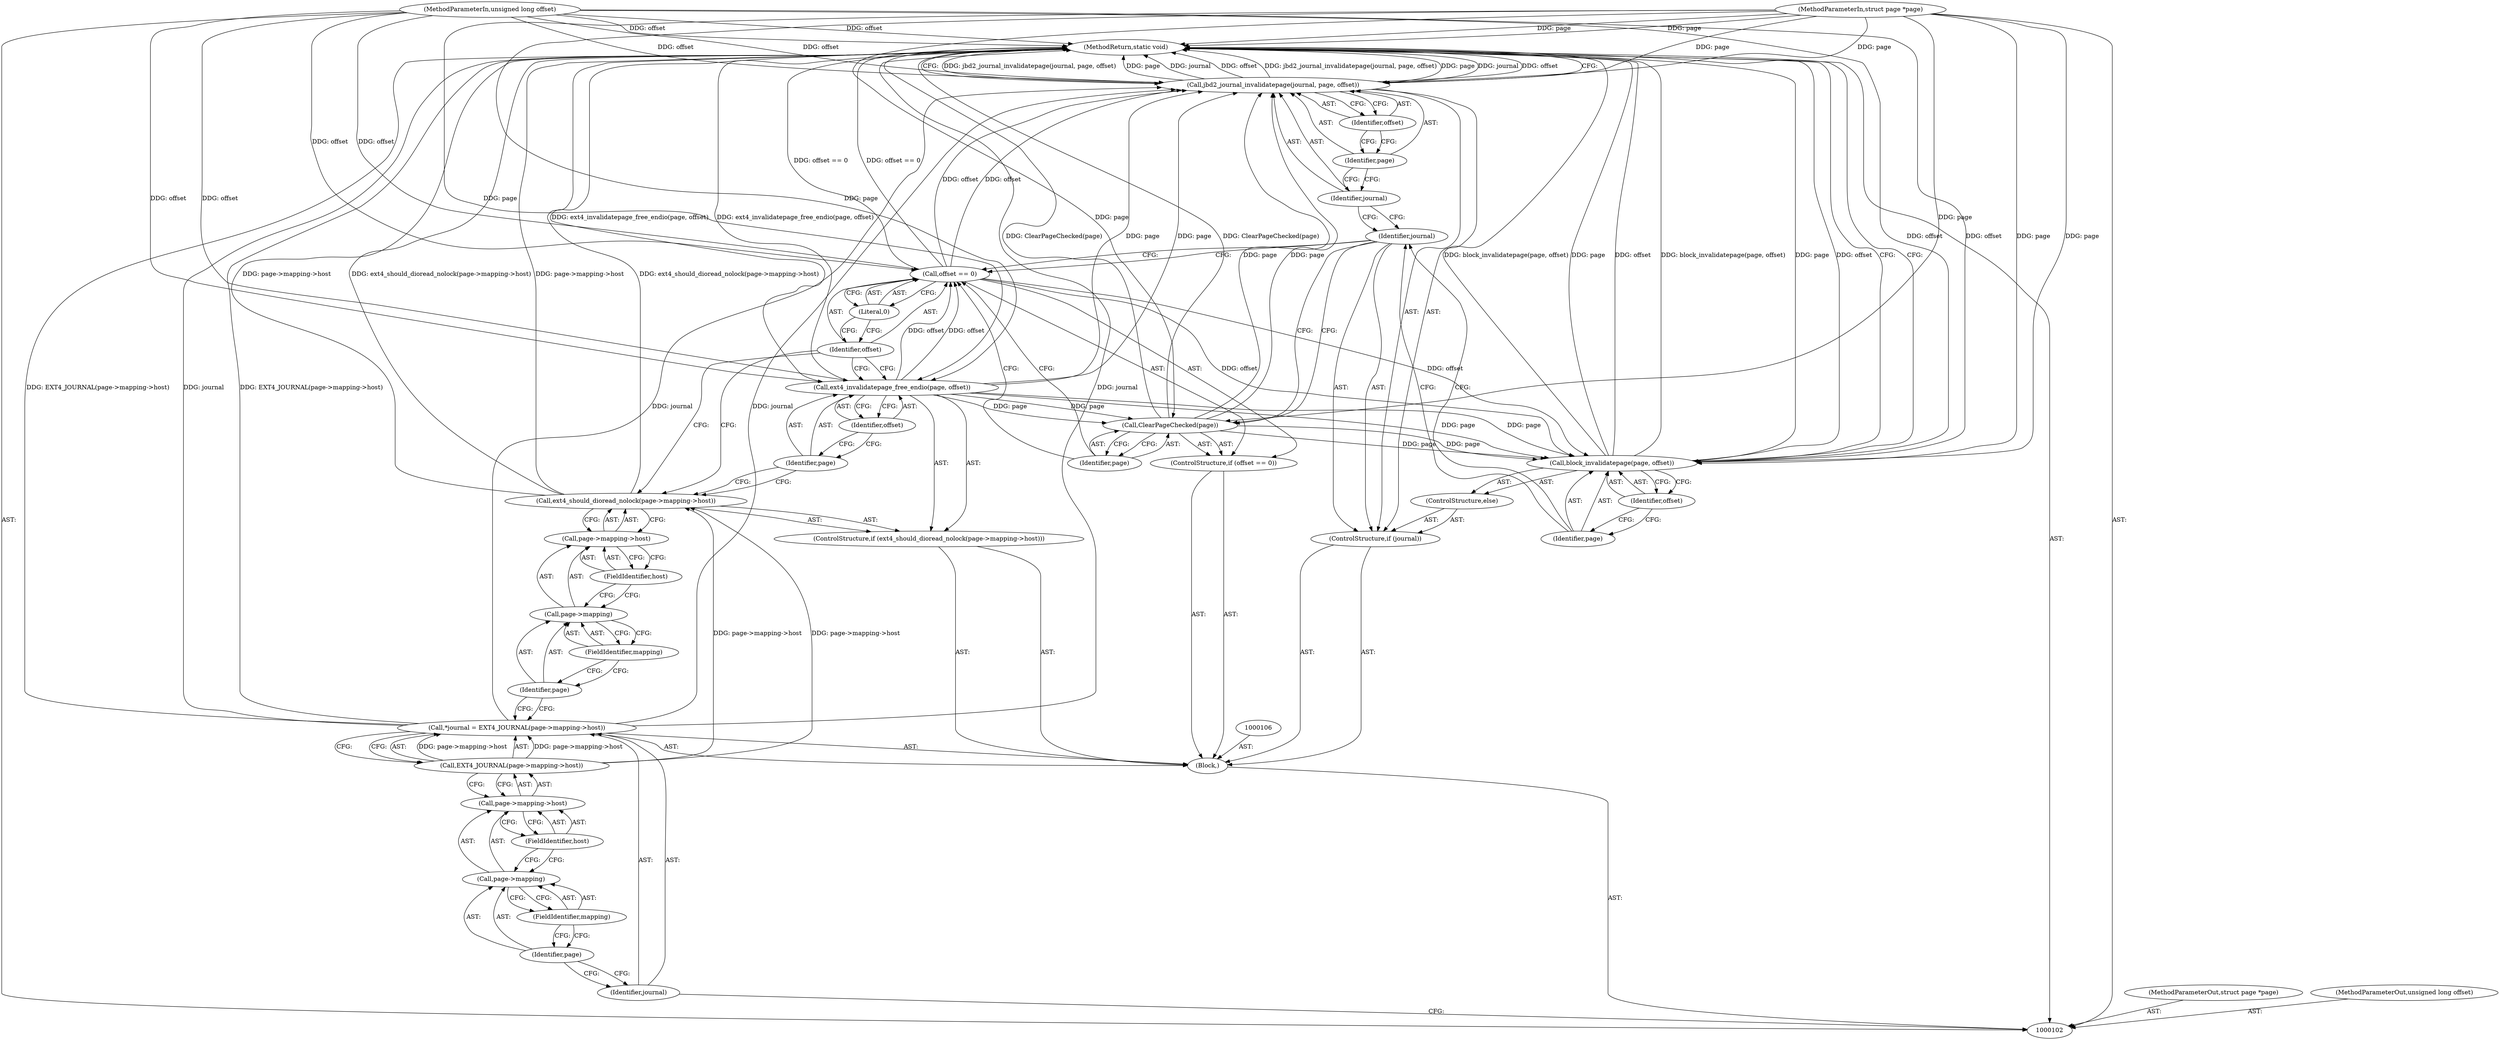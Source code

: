 digraph "0_linux_744692dc059845b2a3022119871846e74d4f6e11_10" {
"1000141" [label="(MethodReturn,static void)"];
"1000103" [label="(MethodParameterIn,struct page *page)"];
"1000192" [label="(MethodParameterOut,struct page *page)"];
"1000104" [label="(MethodParameterIn,unsigned long offset)"];
"1000193" [label="(MethodParameterOut,unsigned long offset)"];
"1000125" [label="(ControlStructure,if (offset == 0))"];
"1000128" [label="(Literal,0)"];
"1000126" [label="(Call,offset == 0)"];
"1000127" [label="(Identifier,offset)"];
"1000130" [label="(Identifier,page)"];
"1000129" [label="(Call,ClearPageChecked(page))"];
"1000131" [label="(ControlStructure,if (journal))"];
"1000132" [label="(Identifier,journal)"];
"1000133" [label="(Call,jbd2_journal_invalidatepage(journal, page, offset))"];
"1000134" [label="(Identifier,journal)"];
"1000135" [label="(Identifier,page)"];
"1000136" [label="(Identifier,offset)"];
"1000137" [label="(ControlStructure,else)"];
"1000138" [label="(Call,block_invalidatepage(page, offset))"];
"1000139" [label="(Identifier,page)"];
"1000140" [label="(Identifier,offset)"];
"1000105" [label="(Block,)"];
"1000107" [label="(Call,*journal = EXT4_JOURNAL(page->mapping->host))"];
"1000108" [label="(Identifier,journal)"];
"1000109" [label="(Call,EXT4_JOURNAL(page->mapping->host))"];
"1000110" [label="(Call,page->mapping->host)"];
"1000111" [label="(Call,page->mapping)"];
"1000112" [label="(Identifier,page)"];
"1000113" [label="(FieldIdentifier,mapping)"];
"1000114" [label="(FieldIdentifier,host)"];
"1000115" [label="(ControlStructure,if (ext4_should_dioread_nolock(page->mapping->host)))"];
"1000117" [label="(Call,page->mapping->host)"];
"1000118" [label="(Call,page->mapping)"];
"1000119" [label="(Identifier,page)"];
"1000120" [label="(FieldIdentifier,mapping)"];
"1000121" [label="(FieldIdentifier,host)"];
"1000116" [label="(Call,ext4_should_dioread_nolock(page->mapping->host))"];
"1000122" [label="(Call,ext4_invalidatepage_free_endio(page, offset))"];
"1000123" [label="(Identifier,page)"];
"1000124" [label="(Identifier,offset)"];
"1000141" -> "1000102"  [label="AST: "];
"1000141" -> "1000133"  [label="CFG: "];
"1000141" -> "1000138"  [label="CFG: "];
"1000116" -> "1000141"  [label="DDG: page->mapping->host"];
"1000116" -> "1000141"  [label="DDG: ext4_should_dioread_nolock(page->mapping->host)"];
"1000126" -> "1000141"  [label="DDG: offset == 0"];
"1000107" -> "1000141"  [label="DDG: journal"];
"1000107" -> "1000141"  [label="DDG: EXT4_JOURNAL(page->mapping->host)"];
"1000104" -> "1000141"  [label="DDG: offset"];
"1000138" -> "1000141"  [label="DDG: page"];
"1000138" -> "1000141"  [label="DDG: offset"];
"1000138" -> "1000141"  [label="DDG: block_invalidatepage(page, offset)"];
"1000133" -> "1000141"  [label="DDG: jbd2_journal_invalidatepage(journal, page, offset)"];
"1000133" -> "1000141"  [label="DDG: page"];
"1000133" -> "1000141"  [label="DDG: journal"];
"1000133" -> "1000141"  [label="DDG: offset"];
"1000129" -> "1000141"  [label="DDG: ClearPageChecked(page)"];
"1000103" -> "1000141"  [label="DDG: page"];
"1000122" -> "1000141"  [label="DDG: ext4_invalidatepage_free_endio(page, offset)"];
"1000103" -> "1000102"  [label="AST: "];
"1000103" -> "1000141"  [label="DDG: page"];
"1000103" -> "1000122"  [label="DDG: page"];
"1000103" -> "1000129"  [label="DDG: page"];
"1000103" -> "1000133"  [label="DDG: page"];
"1000103" -> "1000138"  [label="DDG: page"];
"1000192" -> "1000102"  [label="AST: "];
"1000104" -> "1000102"  [label="AST: "];
"1000104" -> "1000141"  [label="DDG: offset"];
"1000104" -> "1000122"  [label="DDG: offset"];
"1000104" -> "1000126"  [label="DDG: offset"];
"1000104" -> "1000133"  [label="DDG: offset"];
"1000104" -> "1000138"  [label="DDG: offset"];
"1000193" -> "1000102"  [label="AST: "];
"1000125" -> "1000105"  [label="AST: "];
"1000126" -> "1000125"  [label="AST: "];
"1000129" -> "1000125"  [label="AST: "];
"1000128" -> "1000126"  [label="AST: "];
"1000128" -> "1000127"  [label="CFG: "];
"1000126" -> "1000128"  [label="CFG: "];
"1000126" -> "1000125"  [label="AST: "];
"1000126" -> "1000128"  [label="CFG: "];
"1000127" -> "1000126"  [label="AST: "];
"1000128" -> "1000126"  [label="AST: "];
"1000130" -> "1000126"  [label="CFG: "];
"1000132" -> "1000126"  [label="CFG: "];
"1000126" -> "1000141"  [label="DDG: offset == 0"];
"1000122" -> "1000126"  [label="DDG: offset"];
"1000104" -> "1000126"  [label="DDG: offset"];
"1000126" -> "1000133"  [label="DDG: offset"];
"1000126" -> "1000138"  [label="DDG: offset"];
"1000127" -> "1000126"  [label="AST: "];
"1000127" -> "1000122"  [label="CFG: "];
"1000127" -> "1000116"  [label="CFG: "];
"1000128" -> "1000127"  [label="CFG: "];
"1000130" -> "1000129"  [label="AST: "];
"1000130" -> "1000126"  [label="CFG: "];
"1000129" -> "1000130"  [label="CFG: "];
"1000129" -> "1000125"  [label="AST: "];
"1000129" -> "1000130"  [label="CFG: "];
"1000130" -> "1000129"  [label="AST: "];
"1000132" -> "1000129"  [label="CFG: "];
"1000129" -> "1000141"  [label="DDG: ClearPageChecked(page)"];
"1000122" -> "1000129"  [label="DDG: page"];
"1000103" -> "1000129"  [label="DDG: page"];
"1000129" -> "1000133"  [label="DDG: page"];
"1000129" -> "1000138"  [label="DDG: page"];
"1000131" -> "1000105"  [label="AST: "];
"1000132" -> "1000131"  [label="AST: "];
"1000133" -> "1000131"  [label="AST: "];
"1000137" -> "1000131"  [label="AST: "];
"1000132" -> "1000131"  [label="AST: "];
"1000132" -> "1000129"  [label="CFG: "];
"1000132" -> "1000126"  [label="CFG: "];
"1000134" -> "1000132"  [label="CFG: "];
"1000139" -> "1000132"  [label="CFG: "];
"1000133" -> "1000131"  [label="AST: "];
"1000133" -> "1000136"  [label="CFG: "];
"1000134" -> "1000133"  [label="AST: "];
"1000135" -> "1000133"  [label="AST: "];
"1000136" -> "1000133"  [label="AST: "];
"1000141" -> "1000133"  [label="CFG: "];
"1000133" -> "1000141"  [label="DDG: jbd2_journal_invalidatepage(journal, page, offset)"];
"1000133" -> "1000141"  [label="DDG: page"];
"1000133" -> "1000141"  [label="DDG: journal"];
"1000133" -> "1000141"  [label="DDG: offset"];
"1000107" -> "1000133"  [label="DDG: journal"];
"1000129" -> "1000133"  [label="DDG: page"];
"1000122" -> "1000133"  [label="DDG: page"];
"1000103" -> "1000133"  [label="DDG: page"];
"1000126" -> "1000133"  [label="DDG: offset"];
"1000104" -> "1000133"  [label="DDG: offset"];
"1000134" -> "1000133"  [label="AST: "];
"1000134" -> "1000132"  [label="CFG: "];
"1000135" -> "1000134"  [label="CFG: "];
"1000135" -> "1000133"  [label="AST: "];
"1000135" -> "1000134"  [label="CFG: "];
"1000136" -> "1000135"  [label="CFG: "];
"1000136" -> "1000133"  [label="AST: "];
"1000136" -> "1000135"  [label="CFG: "];
"1000133" -> "1000136"  [label="CFG: "];
"1000137" -> "1000131"  [label="AST: "];
"1000138" -> "1000137"  [label="AST: "];
"1000138" -> "1000137"  [label="AST: "];
"1000138" -> "1000140"  [label="CFG: "];
"1000139" -> "1000138"  [label="AST: "];
"1000140" -> "1000138"  [label="AST: "];
"1000141" -> "1000138"  [label="CFG: "];
"1000138" -> "1000141"  [label="DDG: page"];
"1000138" -> "1000141"  [label="DDG: offset"];
"1000138" -> "1000141"  [label="DDG: block_invalidatepage(page, offset)"];
"1000129" -> "1000138"  [label="DDG: page"];
"1000122" -> "1000138"  [label="DDG: page"];
"1000103" -> "1000138"  [label="DDG: page"];
"1000126" -> "1000138"  [label="DDG: offset"];
"1000104" -> "1000138"  [label="DDG: offset"];
"1000139" -> "1000138"  [label="AST: "];
"1000139" -> "1000132"  [label="CFG: "];
"1000140" -> "1000139"  [label="CFG: "];
"1000140" -> "1000138"  [label="AST: "];
"1000140" -> "1000139"  [label="CFG: "];
"1000138" -> "1000140"  [label="CFG: "];
"1000105" -> "1000102"  [label="AST: "];
"1000106" -> "1000105"  [label="AST: "];
"1000107" -> "1000105"  [label="AST: "];
"1000115" -> "1000105"  [label="AST: "];
"1000125" -> "1000105"  [label="AST: "];
"1000131" -> "1000105"  [label="AST: "];
"1000107" -> "1000105"  [label="AST: "];
"1000107" -> "1000109"  [label="CFG: "];
"1000108" -> "1000107"  [label="AST: "];
"1000109" -> "1000107"  [label="AST: "];
"1000119" -> "1000107"  [label="CFG: "];
"1000107" -> "1000141"  [label="DDG: journal"];
"1000107" -> "1000141"  [label="DDG: EXT4_JOURNAL(page->mapping->host)"];
"1000109" -> "1000107"  [label="DDG: page->mapping->host"];
"1000107" -> "1000133"  [label="DDG: journal"];
"1000108" -> "1000107"  [label="AST: "];
"1000108" -> "1000102"  [label="CFG: "];
"1000112" -> "1000108"  [label="CFG: "];
"1000109" -> "1000107"  [label="AST: "];
"1000109" -> "1000110"  [label="CFG: "];
"1000110" -> "1000109"  [label="AST: "];
"1000107" -> "1000109"  [label="CFG: "];
"1000109" -> "1000107"  [label="DDG: page->mapping->host"];
"1000109" -> "1000116"  [label="DDG: page->mapping->host"];
"1000110" -> "1000109"  [label="AST: "];
"1000110" -> "1000114"  [label="CFG: "];
"1000111" -> "1000110"  [label="AST: "];
"1000114" -> "1000110"  [label="AST: "];
"1000109" -> "1000110"  [label="CFG: "];
"1000111" -> "1000110"  [label="AST: "];
"1000111" -> "1000113"  [label="CFG: "];
"1000112" -> "1000111"  [label="AST: "];
"1000113" -> "1000111"  [label="AST: "];
"1000114" -> "1000111"  [label="CFG: "];
"1000112" -> "1000111"  [label="AST: "];
"1000112" -> "1000108"  [label="CFG: "];
"1000113" -> "1000112"  [label="CFG: "];
"1000113" -> "1000111"  [label="AST: "];
"1000113" -> "1000112"  [label="CFG: "];
"1000111" -> "1000113"  [label="CFG: "];
"1000114" -> "1000110"  [label="AST: "];
"1000114" -> "1000111"  [label="CFG: "];
"1000110" -> "1000114"  [label="CFG: "];
"1000115" -> "1000105"  [label="AST: "];
"1000116" -> "1000115"  [label="AST: "];
"1000122" -> "1000115"  [label="AST: "];
"1000117" -> "1000116"  [label="AST: "];
"1000117" -> "1000121"  [label="CFG: "];
"1000118" -> "1000117"  [label="AST: "];
"1000121" -> "1000117"  [label="AST: "];
"1000116" -> "1000117"  [label="CFG: "];
"1000118" -> "1000117"  [label="AST: "];
"1000118" -> "1000120"  [label="CFG: "];
"1000119" -> "1000118"  [label="AST: "];
"1000120" -> "1000118"  [label="AST: "];
"1000121" -> "1000118"  [label="CFG: "];
"1000119" -> "1000118"  [label="AST: "];
"1000119" -> "1000107"  [label="CFG: "];
"1000120" -> "1000119"  [label="CFG: "];
"1000120" -> "1000118"  [label="AST: "];
"1000120" -> "1000119"  [label="CFG: "];
"1000118" -> "1000120"  [label="CFG: "];
"1000121" -> "1000117"  [label="AST: "];
"1000121" -> "1000118"  [label="CFG: "];
"1000117" -> "1000121"  [label="CFG: "];
"1000116" -> "1000115"  [label="AST: "];
"1000116" -> "1000117"  [label="CFG: "];
"1000117" -> "1000116"  [label="AST: "];
"1000123" -> "1000116"  [label="CFG: "];
"1000127" -> "1000116"  [label="CFG: "];
"1000116" -> "1000141"  [label="DDG: page->mapping->host"];
"1000116" -> "1000141"  [label="DDG: ext4_should_dioread_nolock(page->mapping->host)"];
"1000109" -> "1000116"  [label="DDG: page->mapping->host"];
"1000122" -> "1000115"  [label="AST: "];
"1000122" -> "1000124"  [label="CFG: "];
"1000123" -> "1000122"  [label="AST: "];
"1000124" -> "1000122"  [label="AST: "];
"1000127" -> "1000122"  [label="CFG: "];
"1000122" -> "1000141"  [label="DDG: ext4_invalidatepage_free_endio(page, offset)"];
"1000103" -> "1000122"  [label="DDG: page"];
"1000104" -> "1000122"  [label="DDG: offset"];
"1000122" -> "1000126"  [label="DDG: offset"];
"1000122" -> "1000129"  [label="DDG: page"];
"1000122" -> "1000133"  [label="DDG: page"];
"1000122" -> "1000138"  [label="DDG: page"];
"1000123" -> "1000122"  [label="AST: "];
"1000123" -> "1000116"  [label="CFG: "];
"1000124" -> "1000123"  [label="CFG: "];
"1000124" -> "1000122"  [label="AST: "];
"1000124" -> "1000123"  [label="CFG: "];
"1000122" -> "1000124"  [label="CFG: "];
}
